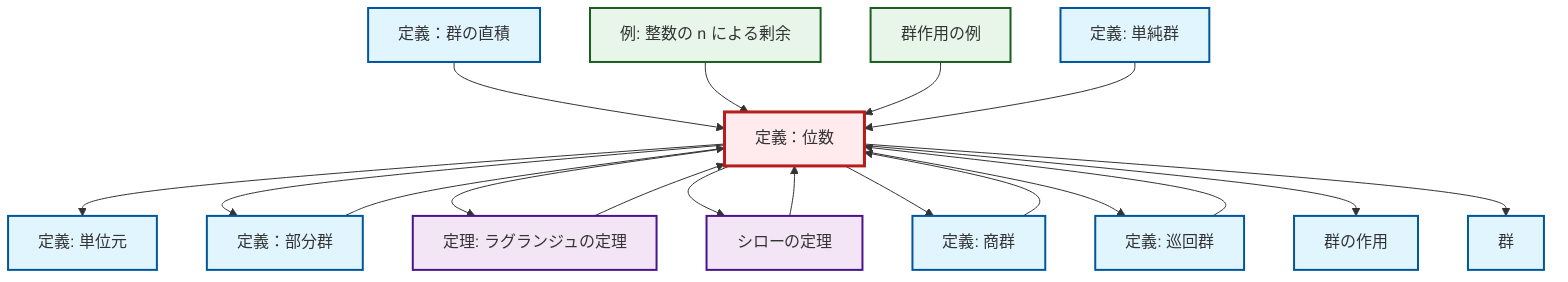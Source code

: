 graph TD
    classDef definition fill:#e1f5fe,stroke:#01579b,stroke-width:2px
    classDef theorem fill:#f3e5f5,stroke:#4a148c,stroke-width:2px
    classDef axiom fill:#fff3e0,stroke:#e65100,stroke-width:2px
    classDef example fill:#e8f5e9,stroke:#1b5e20,stroke-width:2px
    classDef current fill:#ffebee,stroke:#b71c1c,stroke-width:3px
    ex-group-action-examples["群作用の例"]:::example
    def-cyclic-group["定義: 巡回群"]:::definition
    ex-quotient-integers-mod-n["例: 整数の n による剰余"]:::example
    def-subgroup["定義：部分群"]:::definition
    def-quotient-group["定義: 商群"]:::definition
    def-simple-group["定義: 単純群"]:::definition
    def-identity-element["定義: 単位元"]:::definition
    def-order["定義：位数"]:::definition
    thm-sylow["シローの定理"]:::theorem
    thm-lagrange["定理: ラグランジュの定理"]:::theorem
    def-group["群"]:::definition
    def-direct-product["定義：群の直積"]:::definition
    def-group-action["群の作用"]:::definition
    def-order --> def-identity-element
    def-order --> def-subgroup
    def-order --> thm-lagrange
    def-order --> thm-sylow
    def-direct-product --> def-order
    def-order --> def-quotient-group
    def-cyclic-group --> def-order
    thm-sylow --> def-order
    def-subgroup --> def-order
    def-order --> def-cyclic-group
    def-quotient-group --> def-order
    ex-quotient-integers-mod-n --> def-order
    def-order --> def-group-action
    thm-lagrange --> def-order
    ex-group-action-examples --> def-order
    def-order --> def-group
    def-simple-group --> def-order
    class def-order current